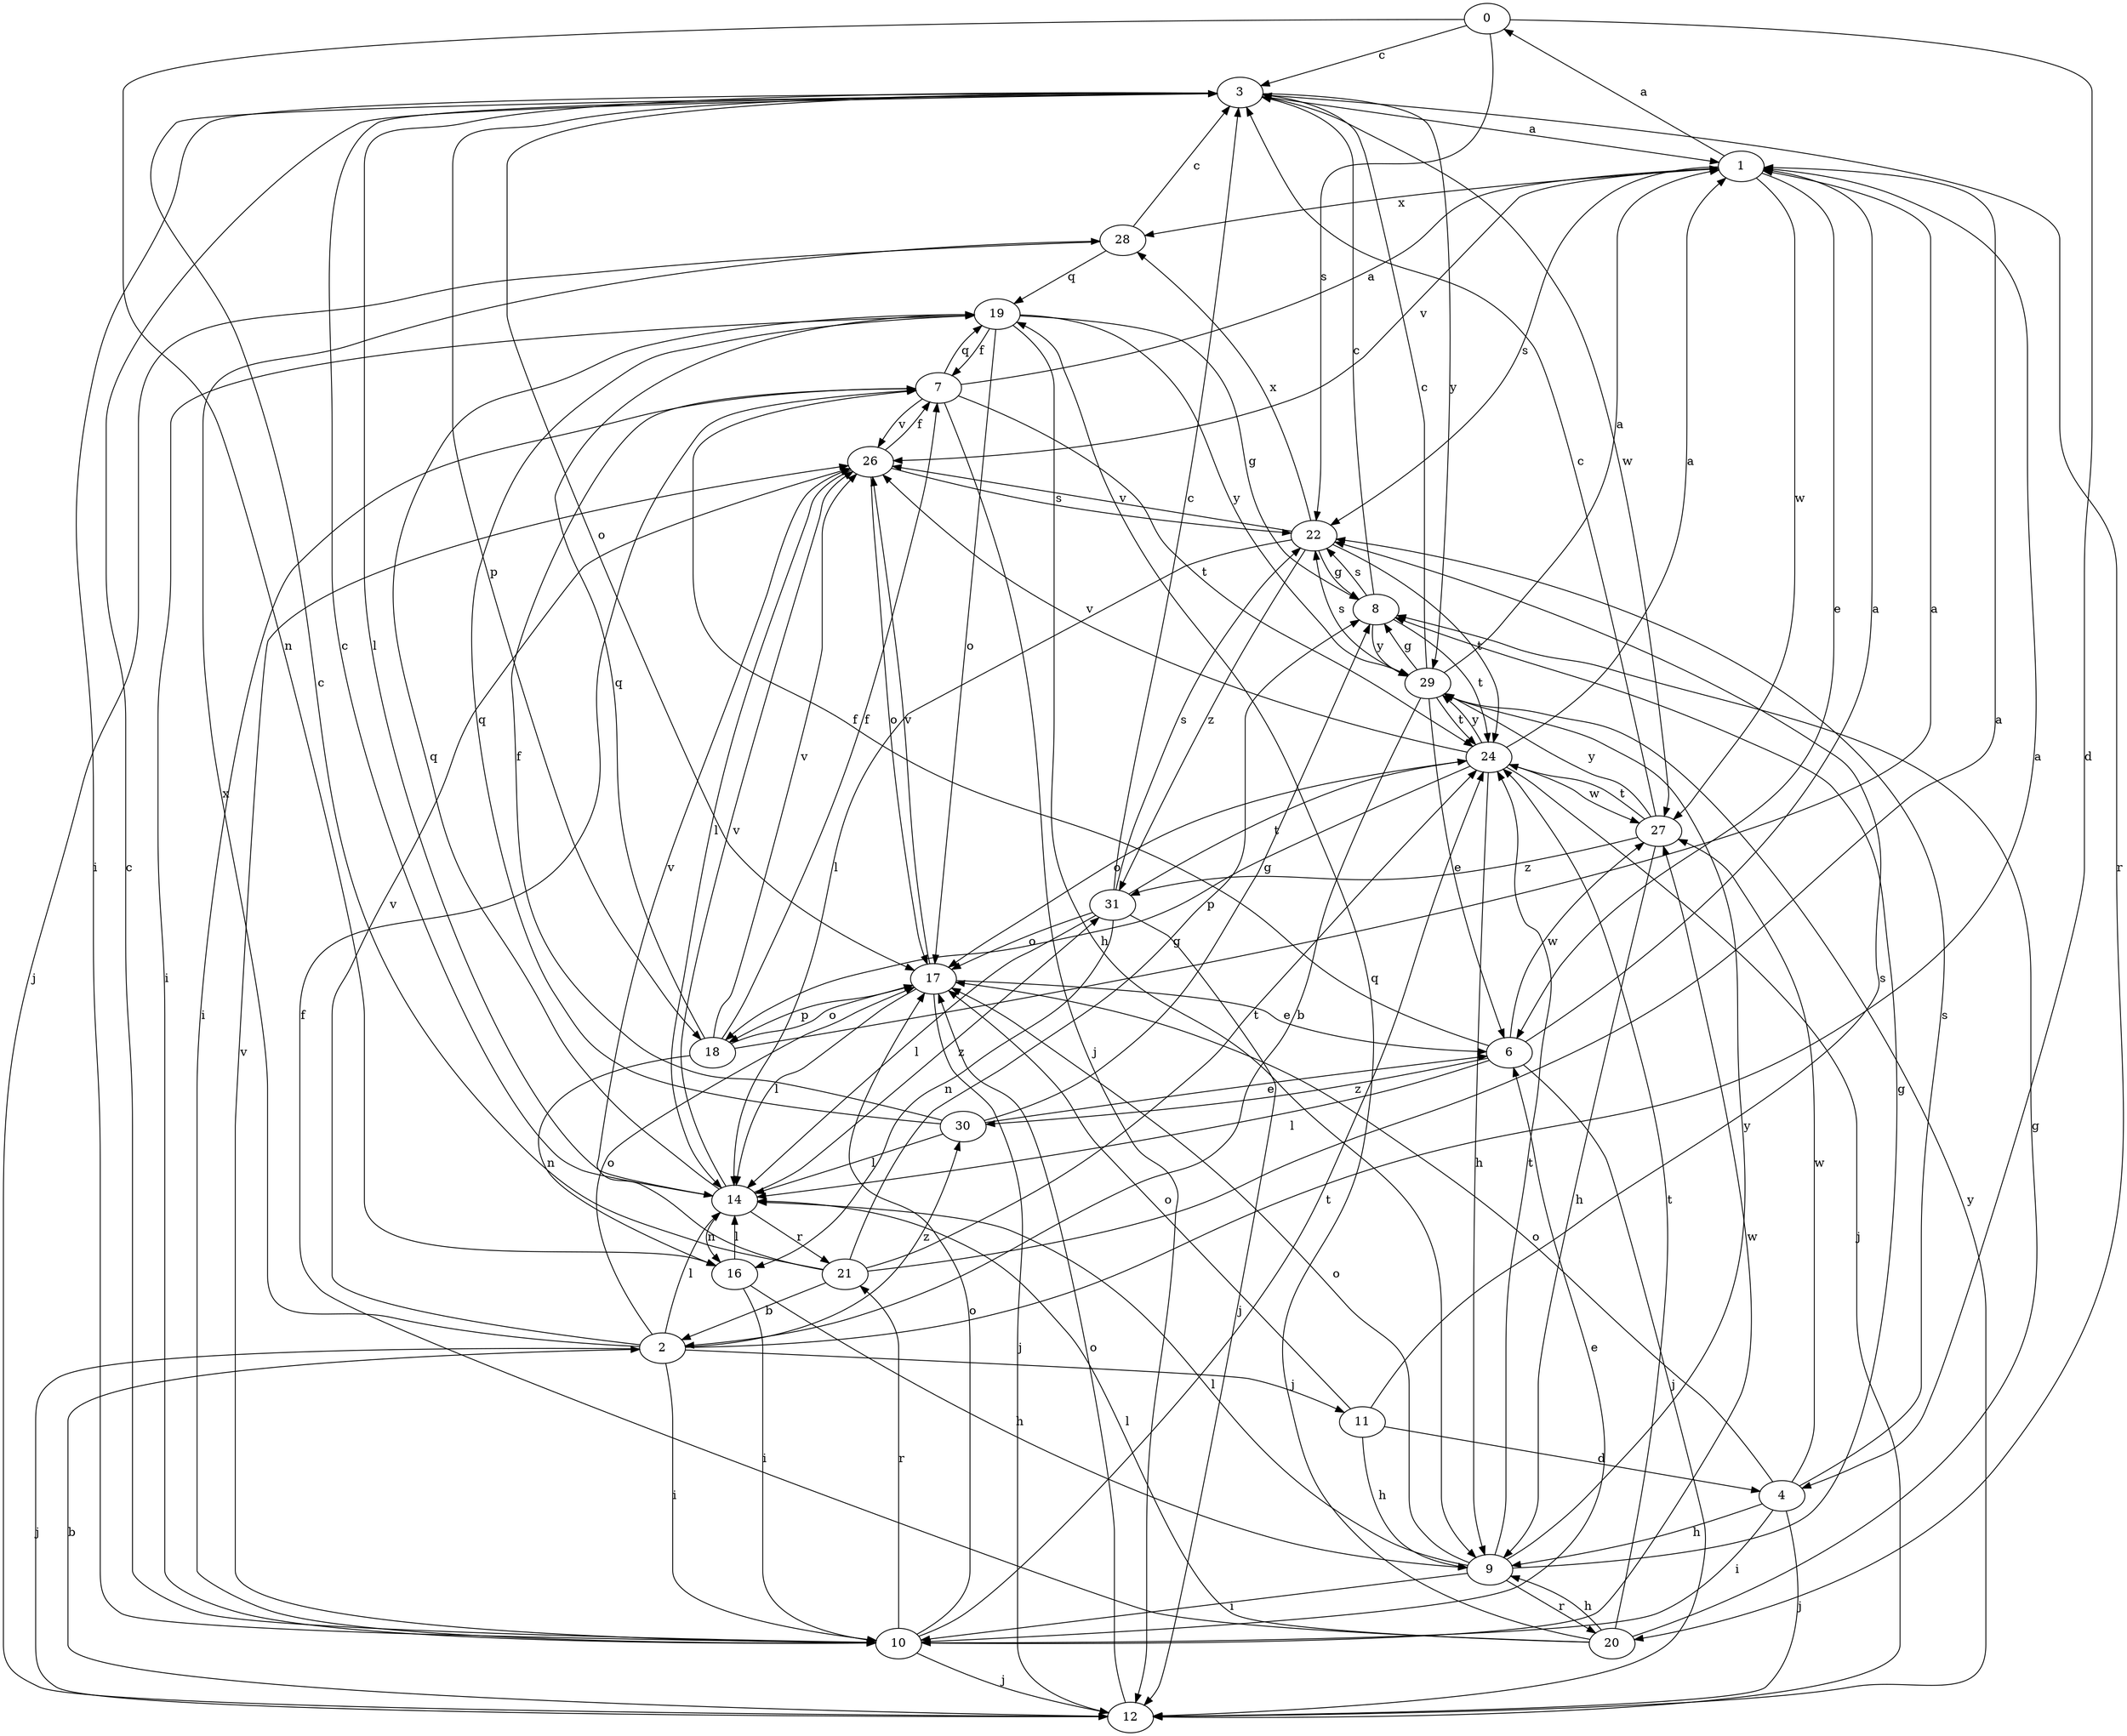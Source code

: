 strict digraph  {
0;
1;
2;
3;
4;
6;
7;
8;
9;
10;
11;
12;
14;
16;
17;
18;
19;
20;
21;
22;
24;
26;
27;
28;
29;
30;
31;
0 -> 3  [label=c];
0 -> 4  [label=d];
0 -> 16  [label=n];
0 -> 22  [label=s];
1 -> 0  [label=a];
1 -> 6  [label=e];
1 -> 22  [label=s];
1 -> 26  [label=v];
1 -> 27  [label=w];
1 -> 28  [label=x];
2 -> 1  [label=a];
2 -> 10  [label=i];
2 -> 11  [label=j];
2 -> 12  [label=j];
2 -> 14  [label=l];
2 -> 17  [label=o];
2 -> 26  [label=v];
2 -> 28  [label=x];
2 -> 30  [label=z];
3 -> 1  [label=a];
3 -> 10  [label=i];
3 -> 14  [label=l];
3 -> 17  [label=o];
3 -> 18  [label=p];
3 -> 20  [label=r];
3 -> 27  [label=w];
3 -> 29  [label=y];
4 -> 9  [label=h];
4 -> 10  [label=i];
4 -> 12  [label=j];
4 -> 17  [label=o];
4 -> 22  [label=s];
4 -> 27  [label=w];
6 -> 1  [label=a];
6 -> 7  [label=f];
6 -> 12  [label=j];
6 -> 14  [label=l];
6 -> 27  [label=w];
6 -> 30  [label=z];
7 -> 1  [label=a];
7 -> 10  [label=i];
7 -> 12  [label=j];
7 -> 19  [label=q];
7 -> 24  [label=t];
7 -> 26  [label=v];
8 -> 3  [label=c];
8 -> 22  [label=s];
8 -> 24  [label=t];
8 -> 29  [label=y];
9 -> 8  [label=g];
9 -> 10  [label=i];
9 -> 14  [label=l];
9 -> 17  [label=o];
9 -> 20  [label=r];
9 -> 24  [label=t];
9 -> 29  [label=y];
10 -> 3  [label=c];
10 -> 6  [label=e];
10 -> 12  [label=j];
10 -> 17  [label=o];
10 -> 21  [label=r];
10 -> 24  [label=t];
10 -> 26  [label=v];
10 -> 27  [label=w];
11 -> 4  [label=d];
11 -> 9  [label=h];
11 -> 17  [label=o];
11 -> 22  [label=s];
12 -> 2  [label=b];
12 -> 17  [label=o];
12 -> 29  [label=y];
14 -> 3  [label=c];
14 -> 16  [label=n];
14 -> 19  [label=q];
14 -> 21  [label=r];
14 -> 26  [label=v];
14 -> 31  [label=z];
16 -> 9  [label=h];
16 -> 10  [label=i];
16 -> 14  [label=l];
17 -> 6  [label=e];
17 -> 12  [label=j];
17 -> 14  [label=l];
17 -> 18  [label=p];
17 -> 26  [label=v];
18 -> 1  [label=a];
18 -> 7  [label=f];
18 -> 16  [label=n];
18 -> 17  [label=o];
18 -> 19  [label=q];
18 -> 26  [label=v];
19 -> 7  [label=f];
19 -> 8  [label=g];
19 -> 9  [label=h];
19 -> 10  [label=i];
19 -> 17  [label=o];
19 -> 29  [label=y];
20 -> 7  [label=f];
20 -> 8  [label=g];
20 -> 9  [label=h];
20 -> 14  [label=l];
20 -> 19  [label=q];
20 -> 24  [label=t];
21 -> 1  [label=a];
21 -> 2  [label=b];
21 -> 3  [label=c];
21 -> 8  [label=g];
21 -> 24  [label=t];
21 -> 26  [label=v];
22 -> 8  [label=g];
22 -> 14  [label=l];
22 -> 24  [label=t];
22 -> 26  [label=v];
22 -> 28  [label=x];
22 -> 31  [label=z];
24 -> 1  [label=a];
24 -> 9  [label=h];
24 -> 12  [label=j];
24 -> 17  [label=o];
24 -> 18  [label=p];
24 -> 26  [label=v];
24 -> 27  [label=w];
24 -> 29  [label=y];
26 -> 7  [label=f];
26 -> 14  [label=l];
26 -> 17  [label=o];
26 -> 22  [label=s];
27 -> 3  [label=c];
27 -> 9  [label=h];
27 -> 24  [label=t];
27 -> 29  [label=y];
27 -> 31  [label=z];
28 -> 3  [label=c];
28 -> 12  [label=j];
28 -> 19  [label=q];
29 -> 1  [label=a];
29 -> 2  [label=b];
29 -> 3  [label=c];
29 -> 6  [label=e];
29 -> 8  [label=g];
29 -> 22  [label=s];
29 -> 24  [label=t];
30 -> 6  [label=e];
30 -> 7  [label=f];
30 -> 8  [label=g];
30 -> 14  [label=l];
30 -> 19  [label=q];
31 -> 3  [label=c];
31 -> 12  [label=j];
31 -> 14  [label=l];
31 -> 16  [label=n];
31 -> 17  [label=o];
31 -> 22  [label=s];
31 -> 24  [label=t];
}
